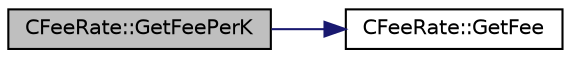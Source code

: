 digraph "CFeeRate::GetFeePerK"
{
  edge [fontname="Helvetica",fontsize="10",labelfontname="Helvetica",labelfontsize="10"];
  node [fontname="Helvetica",fontsize="10",shape=record];
  rankdir="LR";
  Node15 [label="CFeeRate::GetFeePerK",height=0.2,width=0.4,color="black", fillcolor="grey75", style="filled", fontcolor="black"];
  Node15 -> Node16 [color="midnightblue",fontsize="10",style="solid",fontname="Helvetica"];
  Node16 [label="CFeeRate::GetFee",height=0.2,width=0.4,color="black", fillcolor="white", style="filled",URL="$d3/dd1/class_c_fee_rate.html#a1173705aceba99303d6485d1c2f3f9a8",tooltip="Return the fee in satoshis for the given size in bytes. "];
}

